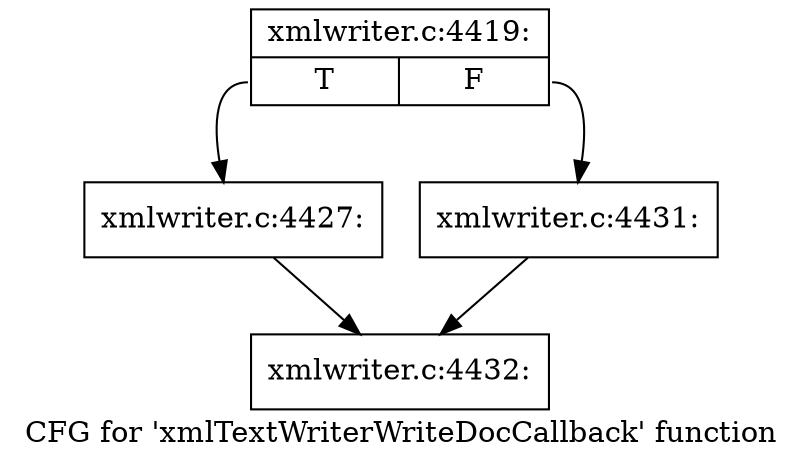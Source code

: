 digraph "CFG for 'xmlTextWriterWriteDocCallback' function" {
	label="CFG for 'xmlTextWriterWriteDocCallback' function";

	Node0x55d09c7995d0 [shape=record,label="{xmlwriter.c:4419:|{<s0>T|<s1>F}}"];
	Node0x55d09c7995d0:s0 -> Node0x55d09c79a860;
	Node0x55d09c7995d0:s1 -> Node0x55d09c79a8b0;
	Node0x55d09c79a860 [shape=record,label="{xmlwriter.c:4427:}"];
	Node0x55d09c79a860 -> Node0x55d09c799620;
	Node0x55d09c79a8b0 [shape=record,label="{xmlwriter.c:4431:}"];
	Node0x55d09c79a8b0 -> Node0x55d09c799620;
	Node0x55d09c799620 [shape=record,label="{xmlwriter.c:4432:}"];
}
